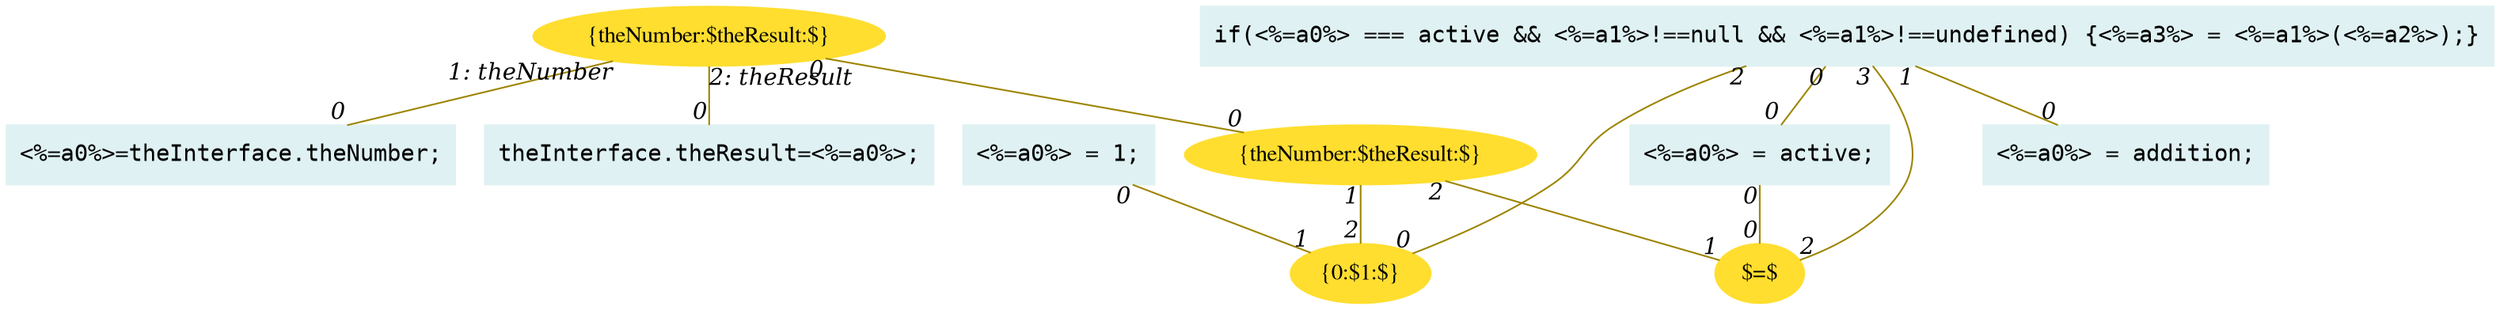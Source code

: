 digraph g{node_333 [shape="box", style="filled", color="#dff1f2", fontname="Courier", label="<%=a0%>=theInterface.theNumber;
" ]
node_335 [shape="box", style="filled", color="#dff1f2", fontname="Courier", label="theInterface.theResult=<%=a0%>;
" ]
node_337 [shape="ellipse", style="filled", color="#ffde2f", fontname="Times", label="{theNumber:$theResult:$}" ]
node_349 [shape="ellipse", style="filled", color="#ffde2f", fontname="Times", label="{theNumber:$theResult:$}" ]
node_363 [shape="ellipse", style="filled", color="#ffde2f", fontname="Times", label="{0:$1:$}" ]
node_376 [shape="ellipse", style="filled", color="#ffde2f", fontname="Times", label="$=$" ]
node_389 [shape="box", style="filled", color="#dff1f2", fontname="Courier", label="<%=a0%> = active;
" ]
node_394 [shape="box", style="filled", color="#dff1f2", fontname="Courier", label="<%=a0%> = addition;
" ]
node_396 [shape="box", style="filled", color="#dff1f2", fontname="Courier", label="<%=a0%> = 1;
" ]
node_398 [shape="box", style="filled", color="#dff1f2", fontname="Courier", label="if(<%=a0%> === active && <%=a1%>!==null && <%=a1%>!==undefined) {<%=a3%> = <%=a1%>(<%=a2%>);}
" ]
node_337 -> node_333 [dir=none, arrowHead=none, fontname="Times-Italic", arrowsize=1, color="#9d8400", label="",  headlabel="0", taillabel="1: theNumber" ]
node_337 -> node_335 [dir=none, arrowHead=none, fontname="Times-Italic", arrowsize=1, color="#9d8400", label="",  headlabel="0", taillabel="2: theResult" ]
node_349 -> node_363 [dir=none, arrowHead=none, fontname="Times-Italic", arrowsize=1, color="#9d8400", label="",  headlabel="2", taillabel="1" ]
node_349 -> node_376 [dir=none, arrowHead=none, fontname="Times-Italic", arrowsize=1, color="#9d8400", label="",  headlabel="1", taillabel="2" ]
node_389 -> node_376 [dir=none, arrowHead=none, fontname="Times-Italic", arrowsize=1, color="#9d8400", label="",  headlabel="0", taillabel="0" ]
node_337 -> node_349 [dir=none, arrowHead=none, fontname="Times-Italic", arrowsize=1, color="#9d8400", label="",  headlabel="0", taillabel="0" ]
node_396 -> node_363 [dir=none, arrowHead=none, fontname="Times-Italic", arrowsize=1, color="#9d8400", label="",  headlabel="1", taillabel="0" ]
node_398 -> node_389 [dir=none, arrowHead=none, fontname="Times-Italic", arrowsize=1, color="#9d8400", label="",  headlabel="0", taillabel="0" ]
node_398 -> node_394 [dir=none, arrowHead=none, fontname="Times-Italic", arrowsize=1, color="#9d8400", label="",  headlabel="0", taillabel="1" ]
node_398 -> node_363 [dir=none, arrowHead=none, fontname="Times-Italic", arrowsize=1, color="#9d8400", label="",  headlabel="0", taillabel="2" ]
node_398 -> node_376 [dir=none, arrowHead=none, fontname="Times-Italic", arrowsize=1, color="#9d8400", label="",  headlabel="2", taillabel="3" ]
}
